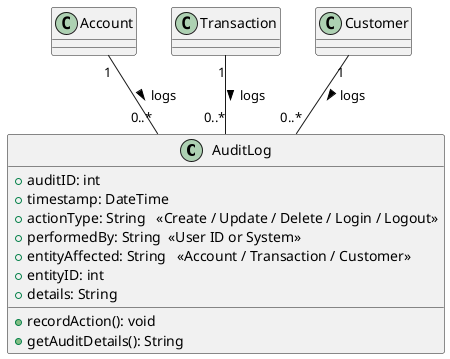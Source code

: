 @startuml
class AuditLog {
    +auditID: int
    +timestamp: DateTime
    +actionType: String   <<Create / Update / Delete / Login / Logout>>
    +performedBy: String  <<User ID or System>>
    +entityAffected: String   <<Account / Transaction / Customer>>
    +entityID: int
    +details: String

    +recordAction(): void
    +getAuditDetails(): String
}

Account "1" -- "0..*" AuditLog : logs >
Transaction "1" -- "0..*" AuditLog : logs >
Customer "1" -- "0..*" AuditLog : logs >
@enduml
